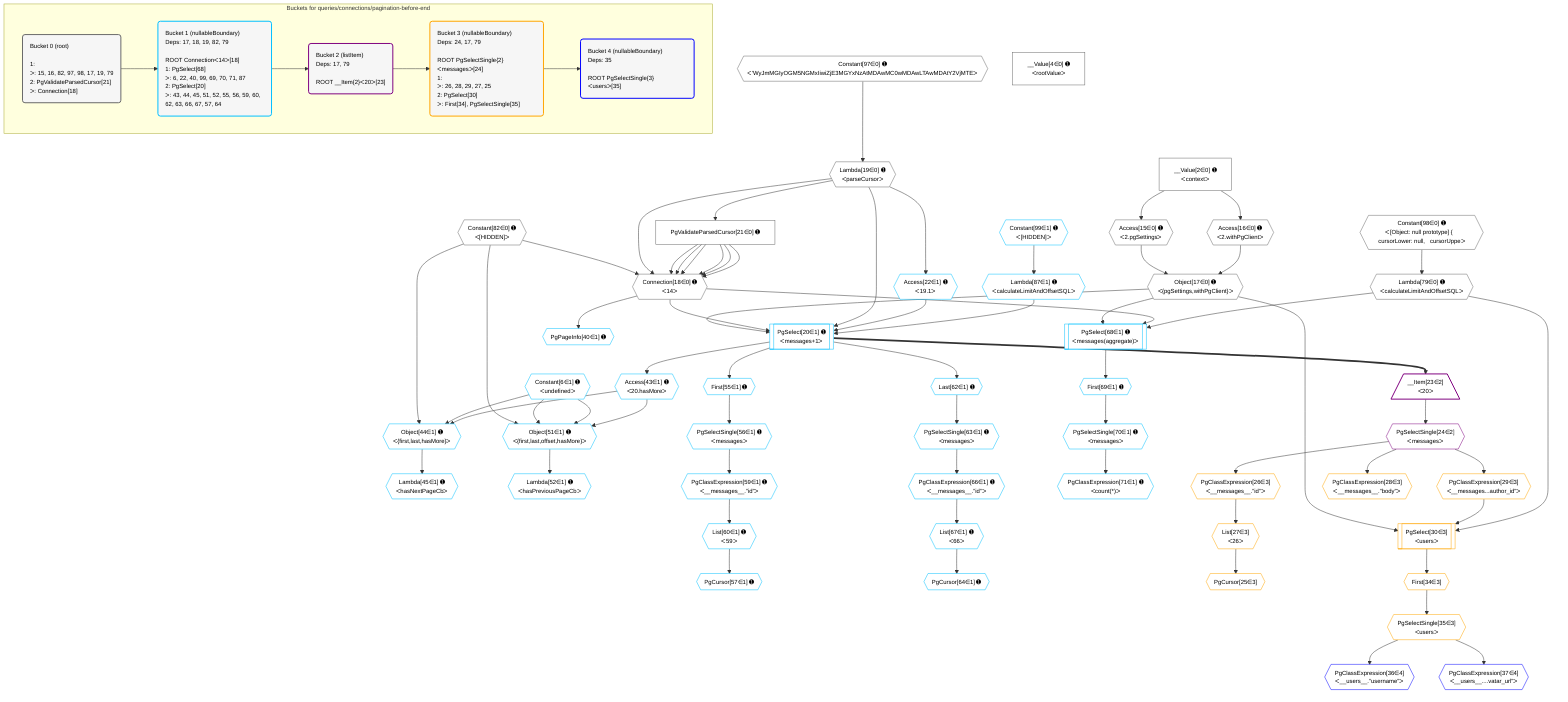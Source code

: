 %%{init: {'themeVariables': { 'fontSize': '12px'}}}%%
graph TD
    classDef path fill:#eee,stroke:#000,color:#000
    classDef plan fill:#fff,stroke-width:1px,color:#000
    classDef itemplan fill:#fff,stroke-width:2px,color:#000
    classDef unbatchedplan fill:#dff,stroke-width:1px,color:#000
    classDef sideeffectplan fill:#fcc,stroke-width:2px,color:#000
    classDef bucket fill:#f6f6f6,color:#000,stroke-width:2px,text-align:left


    %% plan dependencies
    Connection18{{"Connection[18∈0] ➊<br />ᐸ14ᐳ"}}:::plan
    Constant82{{"Constant[82∈0] ➊<br />ᐸ[HIDDEN]ᐳ"}}:::plan
    Lambda19{{"Lambda[19∈0] ➊<br />ᐸparseCursorᐳ"}}:::plan
    PgValidateParsedCursor21["PgValidateParsedCursor[21∈0] ➊"]:::plan
    Constant82 & Lambda19 & PgValidateParsedCursor21 & PgValidateParsedCursor21 & PgValidateParsedCursor21 & PgValidateParsedCursor21 & PgValidateParsedCursor21 & PgValidateParsedCursor21 --> Connection18
    Object17{{"Object[17∈0] ➊<br />ᐸ{pgSettings,withPgClient}ᐳ"}}:::plan
    Access15{{"Access[15∈0] ➊<br />ᐸ2.pgSettingsᐳ"}}:::plan
    Access16{{"Access[16∈0] ➊<br />ᐸ2.withPgClientᐳ"}}:::plan
    Access15 & Access16 --> Object17
    __Value2["__Value[2∈0] ➊<br />ᐸcontextᐳ"]:::plan
    __Value2 --> Access15
    __Value2 --> Access16
    Constant97{{"Constant[97∈0] ➊<br />ᐸ'WyJmMGIyOGM5NGMxIiwiZjE3MGYxNzAtMDAwMC0wMDAwLTAwMDAtY2VjMTEᐳ"}}:::plan
    Constant97 --> Lambda19
    Lambda19 --> PgValidateParsedCursor21
    Lambda79{{"Lambda[79∈0] ➊<br />ᐸcalculateLimitAndOffsetSQLᐳ"}}:::plan
    Constant98{{"Constant[98∈0] ➊<br />ᐸ[Object: null prototype] {   cursorLower: null,   cursorUppeᐳ"}}:::plan
    Constant98 --> Lambda79
    __Value4["__Value[4∈0] ➊<br />ᐸrootValueᐳ"]:::plan
    PgSelect20[["PgSelect[20∈1] ➊<br />ᐸmessages+1ᐳ"]]:::plan
    Access22{{"Access[22∈1] ➊<br />ᐸ19.1ᐳ"}}:::plan
    Lambda87{{"Lambda[87∈1] ➊<br />ᐸcalculateLimitAndOffsetSQLᐳ"}}:::plan
    Object17 & Connection18 & Lambda19 & Access22 & Lambda87 --> PgSelect20
    Object51{{"Object[51∈1] ➊<br />ᐸ{first,last,offset,hasMore}ᐳ"}}:::plan
    Constant6{{"Constant[6∈1] ➊<br />ᐸundefinedᐳ"}}:::plan
    Access43{{"Access[43∈1] ➊<br />ᐸ20.hasMoreᐳ"}}:::plan
    Constant82 & Constant6 & Constant6 & Access43 --> Object51
    Object44{{"Object[44∈1] ➊<br />ᐸ{first,last,hasMore}ᐳ"}}:::plan
    Constant82 & Constant6 & Access43 --> Object44
    PgSelect68[["PgSelect[68∈1] ➊<br />ᐸmessages(aggregate)ᐳ"]]:::plan
    Object17 & Connection18 & Lambda79 --> PgSelect68
    Lambda19 --> Access22
    PgPageInfo40{{"PgPageInfo[40∈1] ➊"}}:::plan
    Connection18 --> PgPageInfo40
    PgSelect20 --> Access43
    Lambda45{{"Lambda[45∈1] ➊<br />ᐸhasNextPageCbᐳ"}}:::plan
    Object44 --> Lambda45
    Lambda52{{"Lambda[52∈1] ➊<br />ᐸhasPreviousPageCbᐳ"}}:::plan
    Object51 --> Lambda52
    First55{{"First[55∈1] ➊"}}:::plan
    PgSelect20 --> First55
    PgSelectSingle56{{"PgSelectSingle[56∈1] ➊<br />ᐸmessagesᐳ"}}:::plan
    First55 --> PgSelectSingle56
    PgCursor57{{"PgCursor[57∈1] ➊"}}:::plan
    List60{{"List[60∈1] ➊<br />ᐸ59ᐳ"}}:::plan
    List60 --> PgCursor57
    PgClassExpression59{{"PgClassExpression[59∈1] ➊<br />ᐸ__messages__.”id”ᐳ"}}:::plan
    PgSelectSingle56 --> PgClassExpression59
    PgClassExpression59 --> List60
    Last62{{"Last[62∈1] ➊"}}:::plan
    PgSelect20 --> Last62
    PgSelectSingle63{{"PgSelectSingle[63∈1] ➊<br />ᐸmessagesᐳ"}}:::plan
    Last62 --> PgSelectSingle63
    PgCursor64{{"PgCursor[64∈1] ➊"}}:::plan
    List67{{"List[67∈1] ➊<br />ᐸ66ᐳ"}}:::plan
    List67 --> PgCursor64
    PgClassExpression66{{"PgClassExpression[66∈1] ➊<br />ᐸ__messages__.”id”ᐳ"}}:::plan
    PgSelectSingle63 --> PgClassExpression66
    PgClassExpression66 --> List67
    First69{{"First[69∈1] ➊"}}:::plan
    PgSelect68 --> First69
    PgSelectSingle70{{"PgSelectSingle[70∈1] ➊<br />ᐸmessagesᐳ"}}:::plan
    First69 --> PgSelectSingle70
    PgClassExpression71{{"PgClassExpression[71∈1] ➊<br />ᐸcount(*)ᐳ"}}:::plan
    PgSelectSingle70 --> PgClassExpression71
    Constant99{{"Constant[99∈1] ➊<br />ᐸ[HIDDEN]ᐳ"}}:::plan
    Constant99 --> Lambda87
    __Item23[/"__Item[23∈2]<br />ᐸ20ᐳ"\]:::itemplan
    PgSelect20 ==> __Item23
    PgSelectSingle24{{"PgSelectSingle[24∈2]<br />ᐸmessagesᐳ"}}:::plan
    __Item23 --> PgSelectSingle24
    PgSelect30[["PgSelect[30∈3]<br />ᐸusersᐳ"]]:::plan
    PgClassExpression29{{"PgClassExpression[29∈3]<br />ᐸ__messages...author_id”ᐳ"}}:::plan
    Object17 & PgClassExpression29 & Lambda79 --> PgSelect30
    PgCursor25{{"PgCursor[25∈3]"}}:::plan
    List27{{"List[27∈3]<br />ᐸ26ᐳ"}}:::plan
    List27 --> PgCursor25
    PgClassExpression26{{"PgClassExpression[26∈3]<br />ᐸ__messages__.”id”ᐳ"}}:::plan
    PgSelectSingle24 --> PgClassExpression26
    PgClassExpression26 --> List27
    PgClassExpression28{{"PgClassExpression[28∈3]<br />ᐸ__messages__.”body”ᐳ"}}:::plan
    PgSelectSingle24 --> PgClassExpression28
    PgSelectSingle24 --> PgClassExpression29
    First34{{"First[34∈3]"}}:::plan
    PgSelect30 --> First34
    PgSelectSingle35{{"PgSelectSingle[35∈3]<br />ᐸusersᐳ"}}:::plan
    First34 --> PgSelectSingle35
    PgClassExpression36{{"PgClassExpression[36∈4]<br />ᐸ__users__.”username”ᐳ"}}:::plan
    PgSelectSingle35 --> PgClassExpression36
    PgClassExpression37{{"PgClassExpression[37∈4]<br />ᐸ__users__....vatar_url”ᐳ"}}:::plan
    PgSelectSingle35 --> PgClassExpression37

    %% define steps

    subgraph "Buckets for queries/connections/pagination-before-end"
    Bucket0("Bucket 0 (root)<br /><br />1: <br />ᐳ: 15, 16, 82, 97, 98, 17, 19, 79<br />2: PgValidateParsedCursor[21]<br />ᐳ: Connection[18]"):::bucket
    classDef bucket0 stroke:#696969
    class Bucket0,__Value2,__Value4,Access15,Access16,Object17,Connection18,Lambda19,PgValidateParsedCursor21,Lambda79,Constant82,Constant97,Constant98 bucket0
    Bucket1("Bucket 1 (nullableBoundary)<br />Deps: 17, 18, 19, 82, 79<br /><br />ROOT Connectionᐸ14ᐳ[18]<br />1: PgSelect[68]<br />ᐳ: 6, 22, 40, 99, 69, 70, 71, 87<br />2: PgSelect[20]<br />ᐳ: 43, 44, 45, 51, 52, 55, 56, 59, 60, 62, 63, 66, 67, 57, 64"):::bucket
    classDef bucket1 stroke:#00bfff
    class Bucket1,Constant6,PgSelect20,Access22,PgPageInfo40,Access43,Object44,Lambda45,Object51,Lambda52,First55,PgSelectSingle56,PgCursor57,PgClassExpression59,List60,Last62,PgSelectSingle63,PgCursor64,PgClassExpression66,List67,PgSelect68,First69,PgSelectSingle70,PgClassExpression71,Lambda87,Constant99 bucket1
    Bucket2("Bucket 2 (listItem)<br />Deps: 17, 79<br /><br />ROOT __Item{2}ᐸ20ᐳ[23]"):::bucket
    classDef bucket2 stroke:#7f007f
    class Bucket2,__Item23,PgSelectSingle24 bucket2
    Bucket3("Bucket 3 (nullableBoundary)<br />Deps: 24, 17, 79<br /><br />ROOT PgSelectSingle{2}ᐸmessagesᐳ[24]<br />1: <br />ᐳ: 26, 28, 29, 27, 25<br />2: PgSelect[30]<br />ᐳ: First[34], PgSelectSingle[35]"):::bucket
    classDef bucket3 stroke:#ffa500
    class Bucket3,PgCursor25,PgClassExpression26,List27,PgClassExpression28,PgClassExpression29,PgSelect30,First34,PgSelectSingle35 bucket3
    Bucket4("Bucket 4 (nullableBoundary)<br />Deps: 35<br /><br />ROOT PgSelectSingle{3}ᐸusersᐳ[35]"):::bucket
    classDef bucket4 stroke:#0000ff
    class Bucket4,PgClassExpression36,PgClassExpression37 bucket4
    Bucket0 --> Bucket1
    Bucket1 --> Bucket2
    Bucket2 --> Bucket3
    Bucket3 --> Bucket4
    end